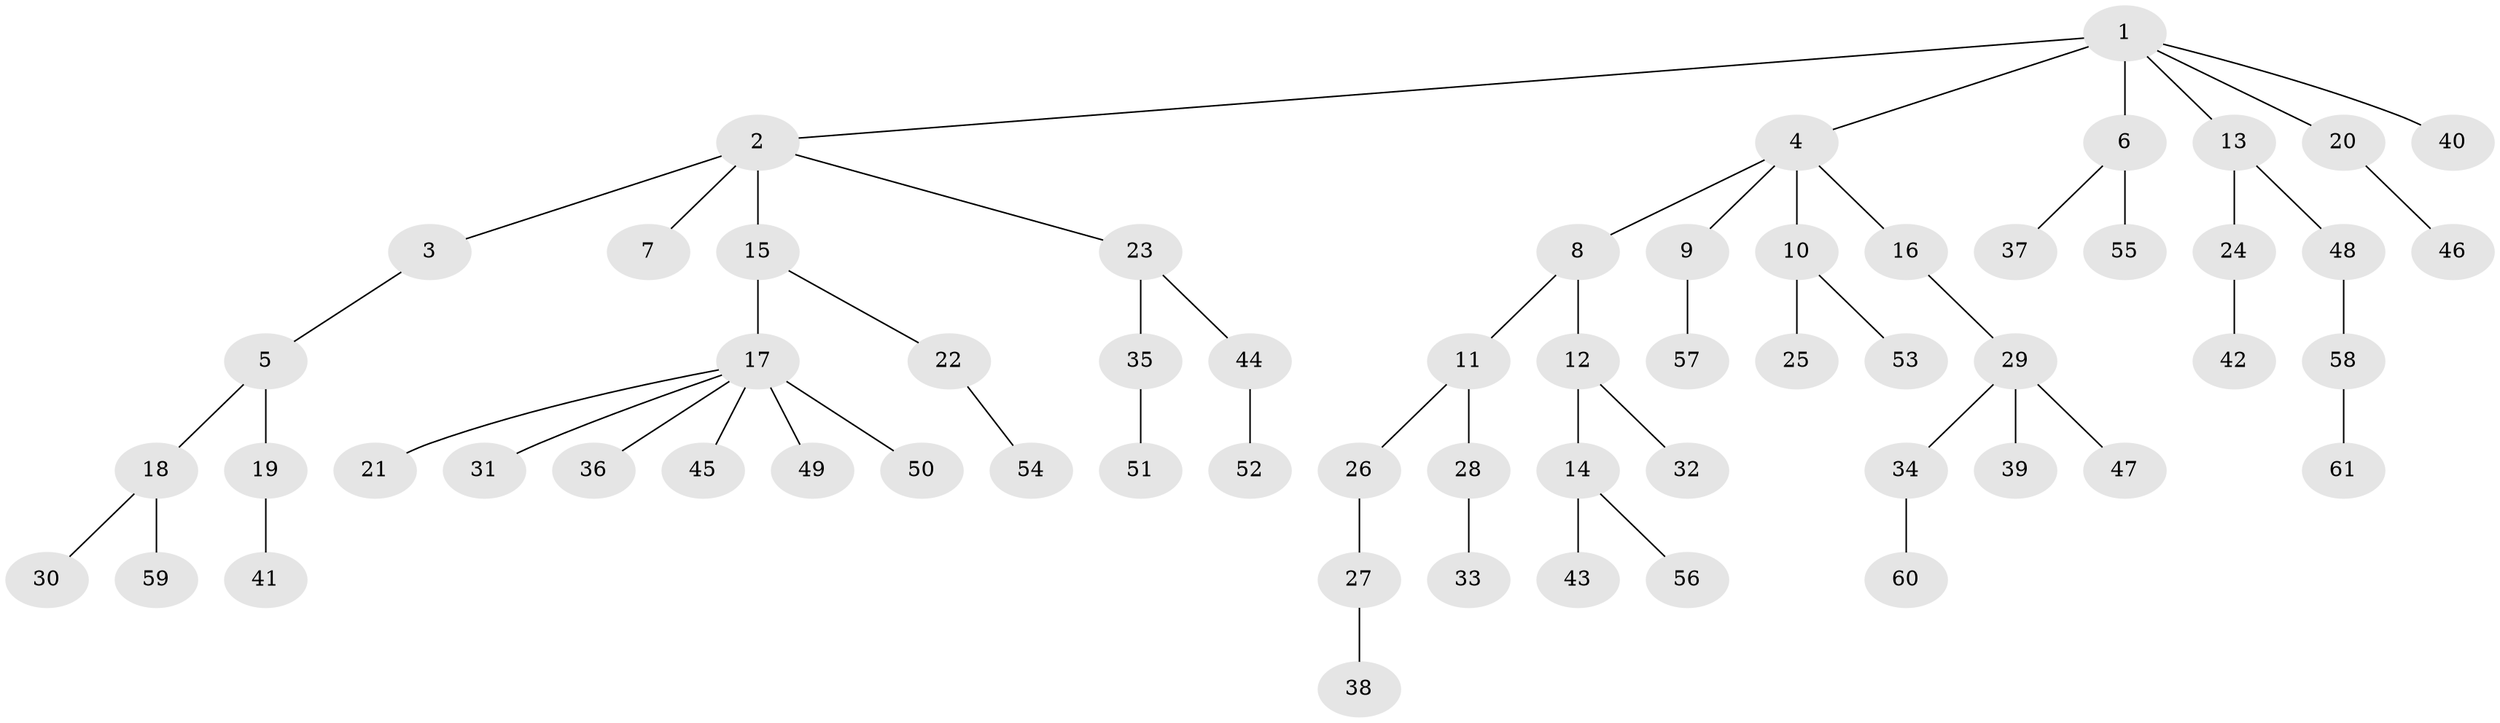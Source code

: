 // original degree distribution, {8: 0.01652892561983471, 4: 0.09090909090909091, 6: 0.008264462809917356, 2: 0.2892561983471074, 3: 0.09090909090909091, 7: 0.008264462809917356, 1: 0.48760330578512395, 5: 0.008264462809917356}
// Generated by graph-tools (version 1.1) at 2025/36/03/09/25 02:36:36]
// undirected, 61 vertices, 60 edges
graph export_dot {
graph [start="1"]
  node [color=gray90,style=filled];
  1;
  2;
  3;
  4;
  5;
  6;
  7;
  8;
  9;
  10;
  11;
  12;
  13;
  14;
  15;
  16;
  17;
  18;
  19;
  20;
  21;
  22;
  23;
  24;
  25;
  26;
  27;
  28;
  29;
  30;
  31;
  32;
  33;
  34;
  35;
  36;
  37;
  38;
  39;
  40;
  41;
  42;
  43;
  44;
  45;
  46;
  47;
  48;
  49;
  50;
  51;
  52;
  53;
  54;
  55;
  56;
  57;
  58;
  59;
  60;
  61;
  1 -- 2 [weight=1.0];
  1 -- 4 [weight=1.0];
  1 -- 6 [weight=2.0];
  1 -- 13 [weight=1.0];
  1 -- 20 [weight=1.0];
  1 -- 40 [weight=1.0];
  2 -- 3 [weight=1.0];
  2 -- 7 [weight=1.0];
  2 -- 15 [weight=1.0];
  2 -- 23 [weight=1.0];
  3 -- 5 [weight=1.0];
  4 -- 8 [weight=1.0];
  4 -- 9 [weight=1.0];
  4 -- 10 [weight=1.0];
  4 -- 16 [weight=1.0];
  5 -- 18 [weight=1.0];
  5 -- 19 [weight=1.0];
  6 -- 37 [weight=1.0];
  6 -- 55 [weight=1.0];
  8 -- 11 [weight=1.0];
  8 -- 12 [weight=1.0];
  9 -- 57 [weight=1.0];
  10 -- 25 [weight=1.0];
  10 -- 53 [weight=1.0];
  11 -- 26 [weight=1.0];
  11 -- 28 [weight=1.0];
  12 -- 14 [weight=1.0];
  12 -- 32 [weight=1.0];
  13 -- 24 [weight=1.0];
  13 -- 48 [weight=1.0];
  14 -- 43 [weight=1.0];
  14 -- 56 [weight=1.0];
  15 -- 17 [weight=4.0];
  15 -- 22 [weight=1.0];
  16 -- 29 [weight=1.0];
  17 -- 21 [weight=1.0];
  17 -- 31 [weight=1.0];
  17 -- 36 [weight=1.0];
  17 -- 45 [weight=1.0];
  17 -- 49 [weight=1.0];
  17 -- 50 [weight=1.0];
  18 -- 30 [weight=1.0];
  18 -- 59 [weight=1.0];
  19 -- 41 [weight=1.0];
  20 -- 46 [weight=1.0];
  22 -- 54 [weight=1.0];
  23 -- 35 [weight=1.0];
  23 -- 44 [weight=1.0];
  24 -- 42 [weight=1.0];
  26 -- 27 [weight=1.0];
  27 -- 38 [weight=1.0];
  28 -- 33 [weight=1.0];
  29 -- 34 [weight=1.0];
  29 -- 39 [weight=1.0];
  29 -- 47 [weight=1.0];
  34 -- 60 [weight=1.0];
  35 -- 51 [weight=1.0];
  44 -- 52 [weight=1.0];
  48 -- 58 [weight=1.0];
  58 -- 61 [weight=1.0];
}
